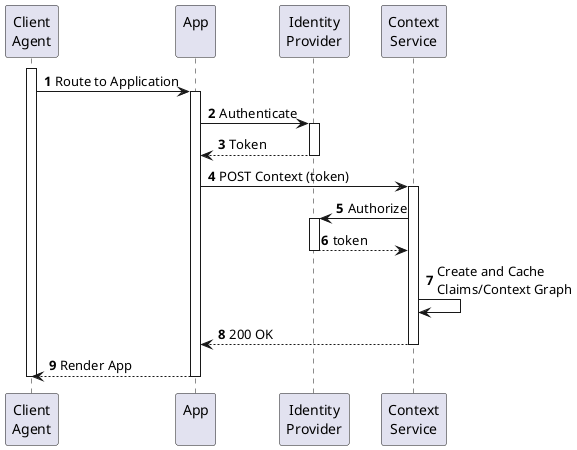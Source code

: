 @startuml
'https://plantuml.com/sequence-diagram

autonumber

participant "Client\nAgent" as p1
participant "App\n" as p2
participant "Identity\nProvider" as p3
participant "Context\nService" as p4

activate p1
p1 -> p2 : Route to Application
activate p2
p2 -> p3 : Authenticate
activate p3
p2 <-- p3 : Token
deactivate p3
p2 -> p4 : POST Context (token)
activate p4
p4 -> p3 : Authorize
activate p3
p4 <-- p3 : token
deactivate p3
p4 -> p4 : Create and Cache\nClaims/Context Graph
p2 <-- p4 : 200 OK
deactivate p4
p2 --> p1 : Render App
deactivate p2
deactivate p1









@enduml